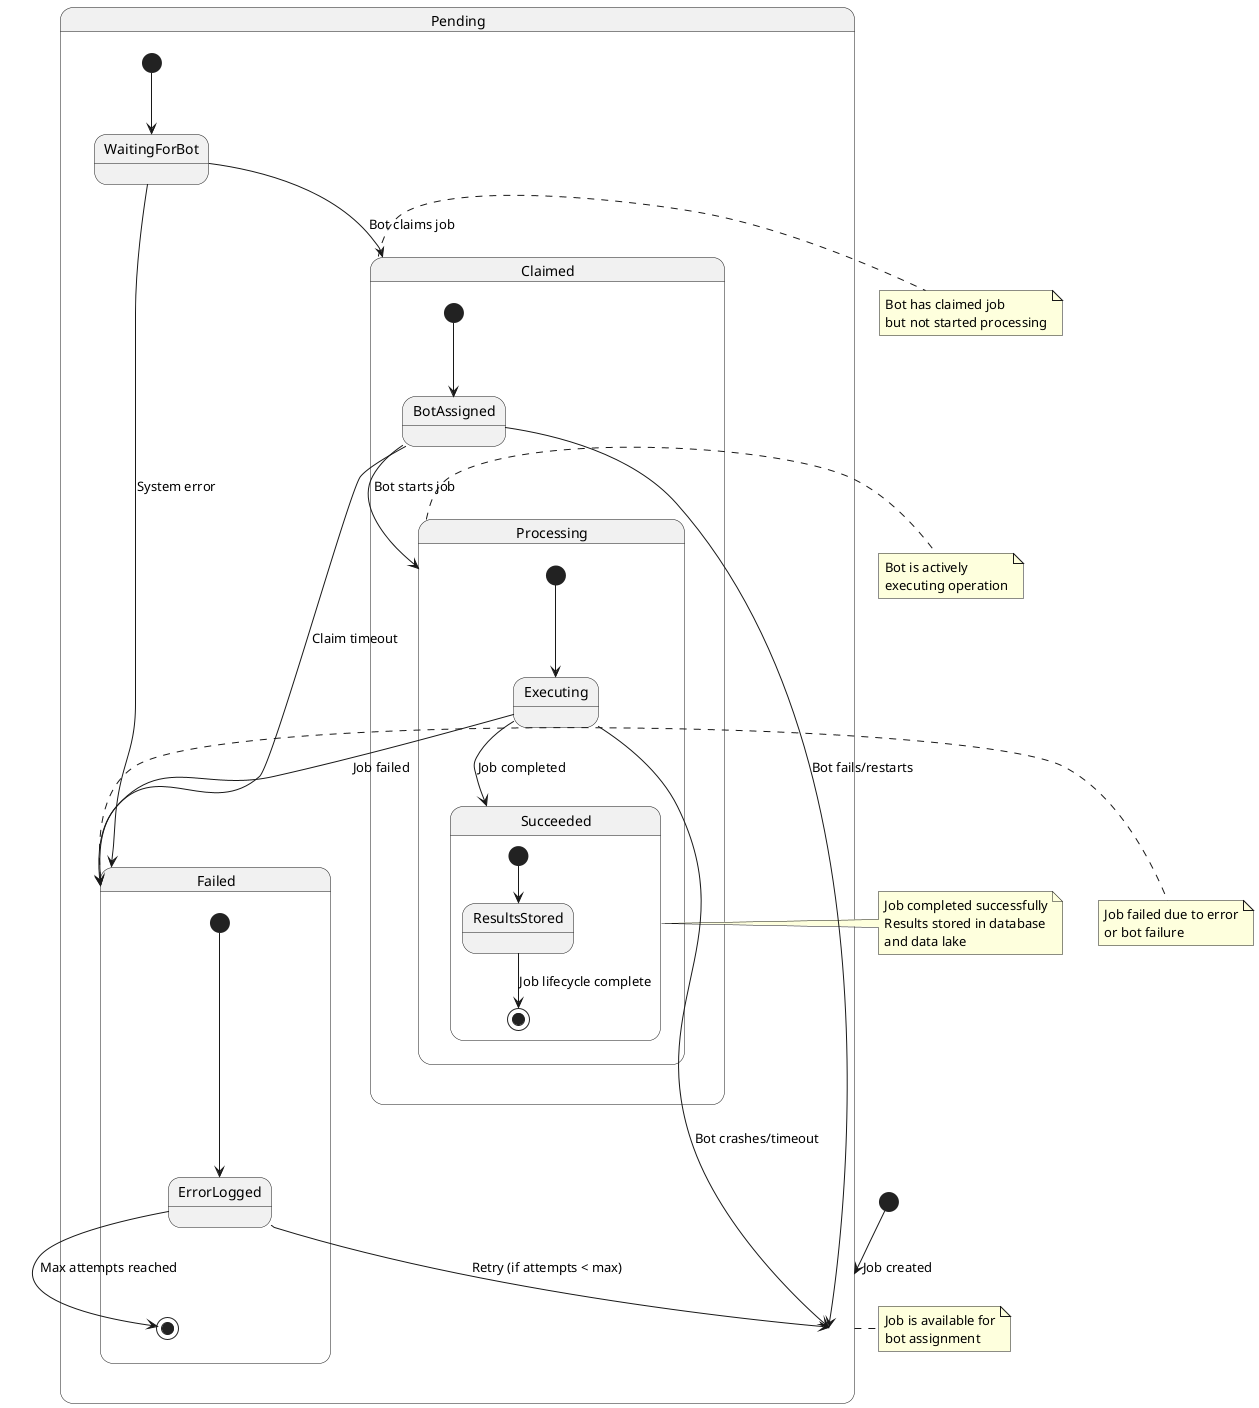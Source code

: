 @startuml Job State Diagram

[*] --> Pending : Job created

state Pending {
    [*] --> WaitingForBot
    WaitingForBot --> Claimed : Bot claims job
    WaitingForBot --> Failed : System error
}

state Claimed {
    [*] --> BotAssigned
    BotAssigned --> Processing : Bot starts job
    BotAssigned --> Pending : Bot fails/restarts
    BotAssigned --> Failed : Claim timeout
}

state Processing {
    [*] --> Executing
    Executing --> Succeeded : Job completed
    Executing --> Failed : Job failed
    Executing --> Pending : Bot crashes/timeout
}

state Succeeded {
    [*] --> ResultsStored
    ResultsStored --> [*] : Job lifecycle complete
}

state Failed {
    [*] --> ErrorLogged
    ErrorLogged --> Pending : Retry (if attempts < max)
    ErrorLogged --> [*] : Max attempts reached
}

note right of Pending
  Job is available for
  bot assignment
end note

note right of Claimed
  Bot has claimed job
  but not started processing
end note

note right of Processing
  Bot is actively
  executing operation
end note

note right of Succeeded
  Job completed successfully
  Results stored in database
  and data lake
end note

note right of Failed
  Job failed due to error
  or bot failure
end note

@enduml
